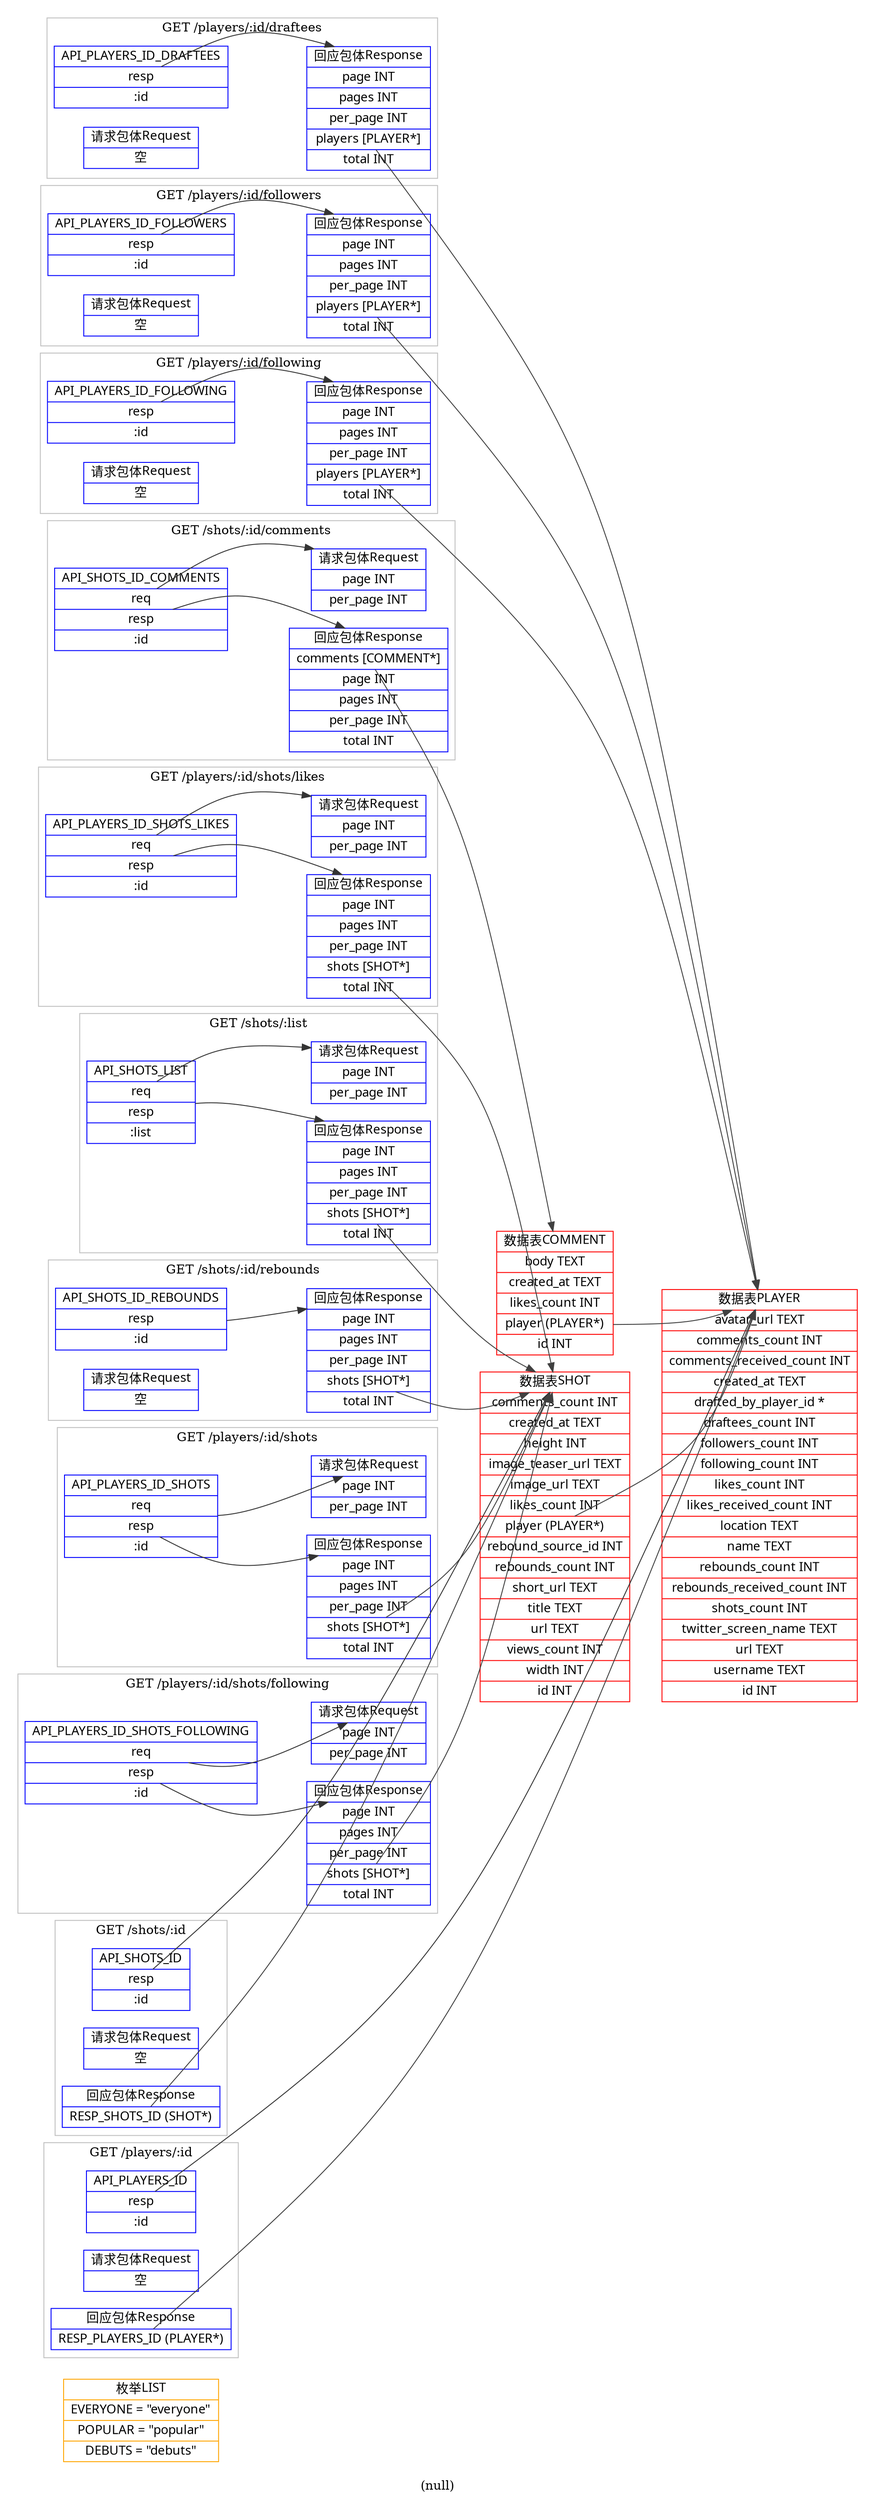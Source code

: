 digraph Protocol
{
	graph
	[
		rankdir = LR;
		label = "(null)";
		ratio = "auto";
		splines = curved;
	];

	node
	[
		fontname = melon;
		fontsize = 14;
		shape = box;
	];

	subgraph cluster_enums
	{
		label = "";
		style = stroke;
		color = white;

	//	@enum LIST
		"LIST"
		[
			color = orange;
			style = stroke;
			shape = record;
			label = "<name> 枚举 LIST| <EVERYONE> EVERYONE = \"everyone\"| <POPULAR> POPULAR = \"popular\"| <DEBUTS> DEBUTS = \"debuts\"";
		];

	};

	subgraph cluster_models
	{
		label = "";
		style = stroke;
		color = white;

	//	@interface COMMENT
		"COMMENT"
		[
			color = red;
			style = stroke;
			shape = record;
			label = "<name> 数据表 COMMENT | <body> body TEXT| <created_at> created_at TEXT| <likes_count> likes_count INT| <player> player (PLAYER*)| <id> id INT";
		];
		"COMMENT":player -> "PLAYER":name
		[
			color = "grey25";
			fontcolor = grey20;
		];

	//	@interface PLAYER
		"PLAYER"
		[
			color = red;
			style = stroke;
			shape = record;
			label = "<name> 数据表 PLAYER | <avatar_url> avatar_url TEXT| <comments_count> comments_count INT| <comments_received_count> comments_received_count INT| <created_at> created_at TEXT| <drafted_by_player_id> drafted_by_player_id *| <draftees_count> draftees_count INT| <followers_count> followers_count INT| <following_count> following_count INT| <likes_count> likes_count INT| <likes_received_count> likes_received_count INT| <location> location TEXT| <name> name TEXT| <rebounds_count> rebounds_count INT| <rebounds_received_count> rebounds_received_count INT| <shots_count> shots_count INT| <twitter_screen_name> twitter_screen_name TEXT| <url> url TEXT| <username> username TEXT| <id> id INT";
		];

	//	@interface SHOT
		"SHOT"
		[
			color = red;
			style = stroke;
			shape = record;
			label = "<name> 数据表 SHOT | <comments_count> comments_count INT| <created_at> created_at TEXT| <height> height INT| <image_teaser_url> image_teaser_url TEXT| <image_url> image_url TEXT| <likes_count> likes_count INT| <player> player (PLAYER*)| <rebound_source_id> rebound_source_id INT| <rebounds_count> rebounds_count INT| <short_url> short_url TEXT| <title> title TEXT| <url> url TEXT| <views_count> views_count INT| <width> width INT| <id> id INT";
		];
		"SHOT":player -> "PLAYER":name
		[
			color = "grey25";
			fontcolor = grey20;
		];

	}

	subgraph cluster_controllers
	{
		label = "";
		style = stroke;
		color = white;

	//	/players/:id<__NSMallocBlock__: 0x7fb5b259d8d0>
		subgraph cluster_API_PLAYERS_ID
		{
			color = grey;
			style = stroke;
			label = "GET /players/:id\n";

			"API_PLAYERS_ID"
			[
				color = blue;
				style = stroke;
				shape = record;
				label = "<name> API_PLAYERS_ID| <resp> resp| <id> :id";
			];

			"REQ_PLAYERS_ID"
			[
				color = blue;
				style = stroke;
				shape = record;
				label = "<name> 请求包体 Request| <empty> 空";
			];
			"API_PLAYERS_ID":resp -> "PLAYER":name
			[
				color = grey20
				fontcolor = grey20
			];
			"RESP_PLAYERS_ID"
			[
				color = blue;
				style = stroke;
				shape = record;
				label = "<name> 回应包体 Response| <RESP_PLAYERS_ID> RESP_PLAYERS_ID (PLAYER*)";
			];

		};

		"RESP_PLAYERS_ID":RESP_PLAYERS_ID -> "PLAYER":name
		[
			color = "grey25";
			fontcolor = grey20;
		];

	//	/players/:id/draftees<__NSMallocBlock__: 0x7fb5b259ead0>
		subgraph cluster_API_PLAYERS_ID_DRAFTEES
		{
			color = grey;
			style = stroke;
			label = "GET /players/:id/draftees\n";

			"API_PLAYERS_ID_DRAFTEES"
			[
				color = blue;
				style = stroke;
				shape = record;
				label = "<name> API_PLAYERS_ID_DRAFTEES| <resp> resp| <id> :id";
			];

			"REQ_PLAYERS_ID_DRAFTEES"
			[
				color = blue;
				style = stroke;
				shape = record;
				label = "<name> 请求包体 Request| <empty> 空";
			];
			"API_PLAYERS_ID_DRAFTEES":resp -> "RESP_PLAYERS_ID_DRAFTEES":name
			[
				color = grey20
				fontcolor = grey20
			];
			"RESP_PLAYERS_ID_DRAFTEES"
			[
				color = blue;
				style = stroke;
				shape = record;
				label = "<name> 回应包体 Response| <page> page INT| <pages> pages INT| <per_page> per_page INT| <players> players \[PLAYER*\]| <total> total INT";
			];

		};

		"RESP_PLAYERS_ID_DRAFTEES":players -> "PLAYER":name
		[
			color = "grey25";
			fontcolor = grey20;
		];

	//	/players/:id/followers<__NSMallocBlock__: 0x7fb5b25a0240>
		subgraph cluster_API_PLAYERS_ID_FOLLOWERS
		{
			color = grey;
			style = stroke;
			label = "GET /players/:id/followers\n";

			"API_PLAYERS_ID_FOLLOWERS"
			[
				color = blue;
				style = stroke;
				shape = record;
				label = "<name> API_PLAYERS_ID_FOLLOWERS| <resp> resp| <id> :id";
			];

			"REQ_PLAYERS_ID_FOLLOWERS"
			[
				color = blue;
				style = stroke;
				shape = record;
				label = "<name> 请求包体 Request| <empty> 空";
			];
			"API_PLAYERS_ID_FOLLOWERS":resp -> "RESP_PLAYERS_ID_FOLLOWERS":name
			[
				color = grey20
				fontcolor = grey20
			];
			"RESP_PLAYERS_ID_FOLLOWERS"
			[
				color = blue;
				style = stroke;
				shape = record;
				label = "<name> 回应包体 Response| <page> page INT| <pages> pages INT| <per_page> per_page INT| <players> players \[PLAYER*\]| <total> total INT";
			];

		};

		"RESP_PLAYERS_ID_FOLLOWERS":players -> "PLAYER":name
		[
			color = "grey25";
			fontcolor = grey20;
		];

	//	/players/:id/following<__NSMallocBlock__: 0x7fb5b25a18c0>
		subgraph cluster_API_PLAYERS_ID_FOLLOWING
		{
			color = grey;
			style = stroke;
			label = "GET /players/:id/following\n";

			"API_PLAYERS_ID_FOLLOWING"
			[
				color = blue;
				style = stroke;
				shape = record;
				label = "<name> API_PLAYERS_ID_FOLLOWING| <resp> resp| <id> :id";
			];

			"REQ_PLAYERS_ID_FOLLOWING"
			[
				color = blue;
				style = stroke;
				shape = record;
				label = "<name> 请求包体 Request| <empty> 空";
			];
			"API_PLAYERS_ID_FOLLOWING":resp -> "RESP_PLAYERS_ID_FOLLOWING":name
			[
				color = grey20
				fontcolor = grey20
			];
			"RESP_PLAYERS_ID_FOLLOWING"
			[
				color = blue;
				style = stroke;
				shape = record;
				label = "<name> 回应包体 Response| <page> page INT| <pages> pages INT| <per_page> per_page INT| <players> players \[PLAYER*\]| <total> total INT";
			];

		};

		"RESP_PLAYERS_ID_FOLLOWING":players -> "PLAYER":name
		[
			color = "grey25";
			fontcolor = grey20;
		];

	//	/players/:id/shots<__NSMallocBlock__: 0x7fb5b25a2f00>
		subgraph cluster_API_PLAYERS_ID_SHOTS
		{
			color = grey;
			style = stroke;
			label = "GET /players/:id/shots\n";

			"API_PLAYERS_ID_SHOTS"
			[
				color = blue;
				style = stroke;
				shape = record;
				label = "<name> API_PLAYERS_ID_SHOTS| <req> req| <resp> resp| <id> :id";
			];

			"API_PLAYERS_ID_SHOTS":req -> "REQ_PLAYERS_ID_SHOTS":name
			[
				color = grey20
				fontcolor = grey20
			];
			"REQ_PLAYERS_ID_SHOTS"
			[
				color = blue;
				style = stroke;
				shape = record;
				label = "<name> 请求包体 Request| <page> page INT| <per_page> per_page INT";
			];

			"API_PLAYERS_ID_SHOTS":resp -> "RESP_PLAYERS_ID_SHOTS":name
			[
				color = grey20
				fontcolor = grey20
			];
			"RESP_PLAYERS_ID_SHOTS"
			[
				color = blue;
				style = stroke;
				shape = record;
				label = "<name> 回应包体 Response| <page> page INT| <pages> pages INT| <per_page> per_page INT| <shots> shots \[SHOT*\]| <total> total INT";
			];

		};


		"RESP_PLAYERS_ID_SHOTS":shots -> "SHOT":name
		[
			color = "grey25";
			fontcolor = grey20;
		];

	//	/players/:id/shots/following<__NSMallocBlock__: 0x7fb5b25a4aa0>
		subgraph cluster_API_PLAYERS_ID_SHOTS_FOLLOWING
		{
			color = grey;
			style = stroke;
			label = "GET /players/:id/shots/following\n";

			"API_PLAYERS_ID_SHOTS_FOLLOWING"
			[
				color = blue;
				style = stroke;
				shape = record;
				label = "<name> API_PLAYERS_ID_SHOTS_FOLLOWING| <req> req| <resp> resp| <id> :id";
			];

			"API_PLAYERS_ID_SHOTS_FOLLOWING":req -> "REQ_PLAYERS_ID_SHOTS_FOLLOWING":name
			[
				color = grey20
				fontcolor = grey20
			];
			"REQ_PLAYERS_ID_SHOTS_FOLLOWING"
			[
				color = blue;
				style = stroke;
				shape = record;
				label = "<name> 请求包体 Request| <page> page INT| <per_page> per_page INT";
			];

			"API_PLAYERS_ID_SHOTS_FOLLOWING":resp -> "RESP_PLAYERS_ID_SHOTS_FOLLOWING":name
			[
				color = grey20
				fontcolor = grey20
			];
			"RESP_PLAYERS_ID_SHOTS_FOLLOWING"
			[
				color = blue;
				style = stroke;
				shape = record;
				label = "<name> 回应包体 Response| <page> page INT| <pages> pages INT| <per_page> per_page INT| <shots> shots \[SHOT*\]| <total> total INT";
			];

		};


		"RESP_PLAYERS_ID_SHOTS_FOLLOWING":shots -> "SHOT":name
		[
			color = "grey25";
			fontcolor = grey20;
		];

	//	/players/:id/shots/likes<__NSMallocBlock__: 0x7fb5b25a6790>
		subgraph cluster_API_PLAYERS_ID_SHOTS_LIKES
		{
			color = grey;
			style = stroke;
			label = "GET /players/:id/shots/likes\n";

			"API_PLAYERS_ID_SHOTS_LIKES"
			[
				color = blue;
				style = stroke;
				shape = record;
				label = "<name> API_PLAYERS_ID_SHOTS_LIKES| <req> req| <resp> resp| <id> :id";
			];

			"API_PLAYERS_ID_SHOTS_LIKES":req -> "REQ_PLAYERS_ID_SHOTS_LIKES":name
			[
				color = grey20
				fontcolor = grey20
			];
			"REQ_PLAYERS_ID_SHOTS_LIKES"
			[
				color = blue;
				style = stroke;
				shape = record;
				label = "<name> 请求包体 Request| <page> page INT| <per_page> per_page INT";
			];

			"API_PLAYERS_ID_SHOTS_LIKES":resp -> "RESP_PLAYERS_ID_SHOTS_LIKES":name
			[
				color = grey20
				fontcolor = grey20
			];
			"RESP_PLAYERS_ID_SHOTS_LIKES"
			[
				color = blue;
				style = stroke;
				shape = record;
				label = "<name> 回应包体 Response| <page> page INT| <pages> pages INT| <per_page> per_page INT| <shots> shots \[SHOT*\]| <total> total INT";
			];

		};


		"RESP_PLAYERS_ID_SHOTS_LIKES":shots -> "SHOT":name
		[
			color = "grey25";
			fontcolor = grey20;
		];

	//	/shots/:id<__NSMallocBlock__: 0x7fb5b25a7eb0>
		subgraph cluster_API_SHOTS_ID
		{
			color = grey;
			style = stroke;
			label = "GET /shots/:id\n";

			"API_SHOTS_ID"
			[
				color = blue;
				style = stroke;
				shape = record;
				label = "<name> API_SHOTS_ID| <resp> resp| <id> :id";
			];

			"REQ_SHOTS_ID"
			[
				color = blue;
				style = stroke;
				shape = record;
				label = "<name> 请求包体 Request| <empty> 空";
			];
			"API_SHOTS_ID":resp -> "SHOT":name
			[
				color = grey20
				fontcolor = grey20
			];
			"RESP_SHOTS_ID"
			[
				color = blue;
				style = stroke;
				shape = record;
				label = "<name> 回应包体 Response| <RESP_SHOTS_ID> RESP_SHOTS_ID (SHOT*)";
			];

		};

		"RESP_SHOTS_ID":RESP_SHOTS_ID -> "SHOT":name
		[
			color = "grey25";
			fontcolor = grey20;
		];

	//	/shots/:id/comments<__NSMallocBlock__: 0x7fb5b25a9620>
		subgraph cluster_API_SHOTS_ID_COMMENTS
		{
			color = grey;
			style = stroke;
			label = "GET /shots/:id/comments\n";

			"API_SHOTS_ID_COMMENTS"
			[
				color = blue;
				style = stroke;
				shape = record;
				label = "<name> API_SHOTS_ID_COMMENTS| <req> req| <resp> resp| <id> :id";
			];

			"API_SHOTS_ID_COMMENTS":req -> "REQ_SHOTS_ID_COMMENTS":name
			[
				color = grey20
				fontcolor = grey20
			];
			"REQ_SHOTS_ID_COMMENTS"
			[
				color = blue;
				style = stroke;
				shape = record;
				label = "<name> 请求包体 Request| <page> page INT| <per_page> per_page INT";
			];

			"API_SHOTS_ID_COMMENTS":resp -> "RESP_SHOTS_ID_COMMENTS":name
			[
				color = grey20
				fontcolor = grey20
			];
			"RESP_SHOTS_ID_COMMENTS"
			[
				color = blue;
				style = stroke;
				shape = record;
				label = "<name> 回应包体 Response| <comments> comments \[COMMENT*\]| <page> page INT| <pages> pages INT| <per_page> per_page INT| <total> total INT";
			];

		};


		"RESP_SHOTS_ID_COMMENTS":comments -> "COMMENT":name
		[
			color = "grey25";
			fontcolor = grey20;
		];

	//	/shots/:id/rebounds<__NSMallocBlock__: 0x7fb5b25ab2d0>
		subgraph cluster_API_SHOTS_ID_REBOUNDS
		{
			color = grey;
			style = stroke;
			label = "GET /shots/:id/rebounds\n";

			"API_SHOTS_ID_REBOUNDS"
			[
				color = blue;
				style = stroke;
				shape = record;
				label = "<name> API_SHOTS_ID_REBOUNDS| <resp> resp| <id> :id";
			];

			"REQ_SHOTS_ID_REBOUNDS"
			[
				color = blue;
				style = stroke;
				shape = record;
				label = "<name> 请求包体 Request| <empty> 空";
			];
			"API_SHOTS_ID_REBOUNDS":resp -> "RESP_SHOTS_ID_REBOUNDS":name
			[
				color = grey20
				fontcolor = grey20
			];
			"RESP_SHOTS_ID_REBOUNDS"
			[
				color = blue;
				style = stroke;
				shape = record;
				label = "<name> 回应包体 Response| <page> page INT| <pages> pages INT| <per_page> per_page INT| <shots> shots \[SHOT*\]| <total> total INT";
			];

		};

		"RESP_SHOTS_ID_REBOUNDS":shots -> "SHOT":name
		[
			color = "grey25";
			fontcolor = grey20;
		];

	//	/shots/:list<__NSMallocBlock__: 0x7fb5b25ac100>
		subgraph cluster_API_SHOTS_LIST
		{
			color = grey;
			style = stroke;
			label = "GET /shots/:list\n";

			"API_SHOTS_LIST"
			[
				color = blue;
				style = stroke;
				shape = record;
				label = "<name> API_SHOTS_LIST| <req> req| <resp> resp| <list> :list";
			];

			"API_SHOTS_LIST":req -> "REQ_SHOTS_LIST":name
			[
				color = grey20
				fontcolor = grey20
			];
			"REQ_SHOTS_LIST"
			[
				color = blue;
				style = stroke;
				shape = record;
				label = "<name> 请求包体 Request| <page> page INT| <per_page> per_page INT";
			];

			"API_SHOTS_LIST":resp -> "RESP_SHOTS_LIST":name
			[
				color = grey20
				fontcolor = grey20
			];
			"RESP_SHOTS_LIST"
			[
				color = blue;
				style = stroke;
				shape = record;
				label = "<name> 回应包体 Response| <page> page INT| <pages> pages INT| <per_page> per_page INT| <shots> shots \[SHOT*\]| <total> total INT";
			];

		};


		"RESP_SHOTS_LIST":shots -> "SHOT":name
		[
			color = "grey25";
			fontcolor = grey20;
		];

	}

}
